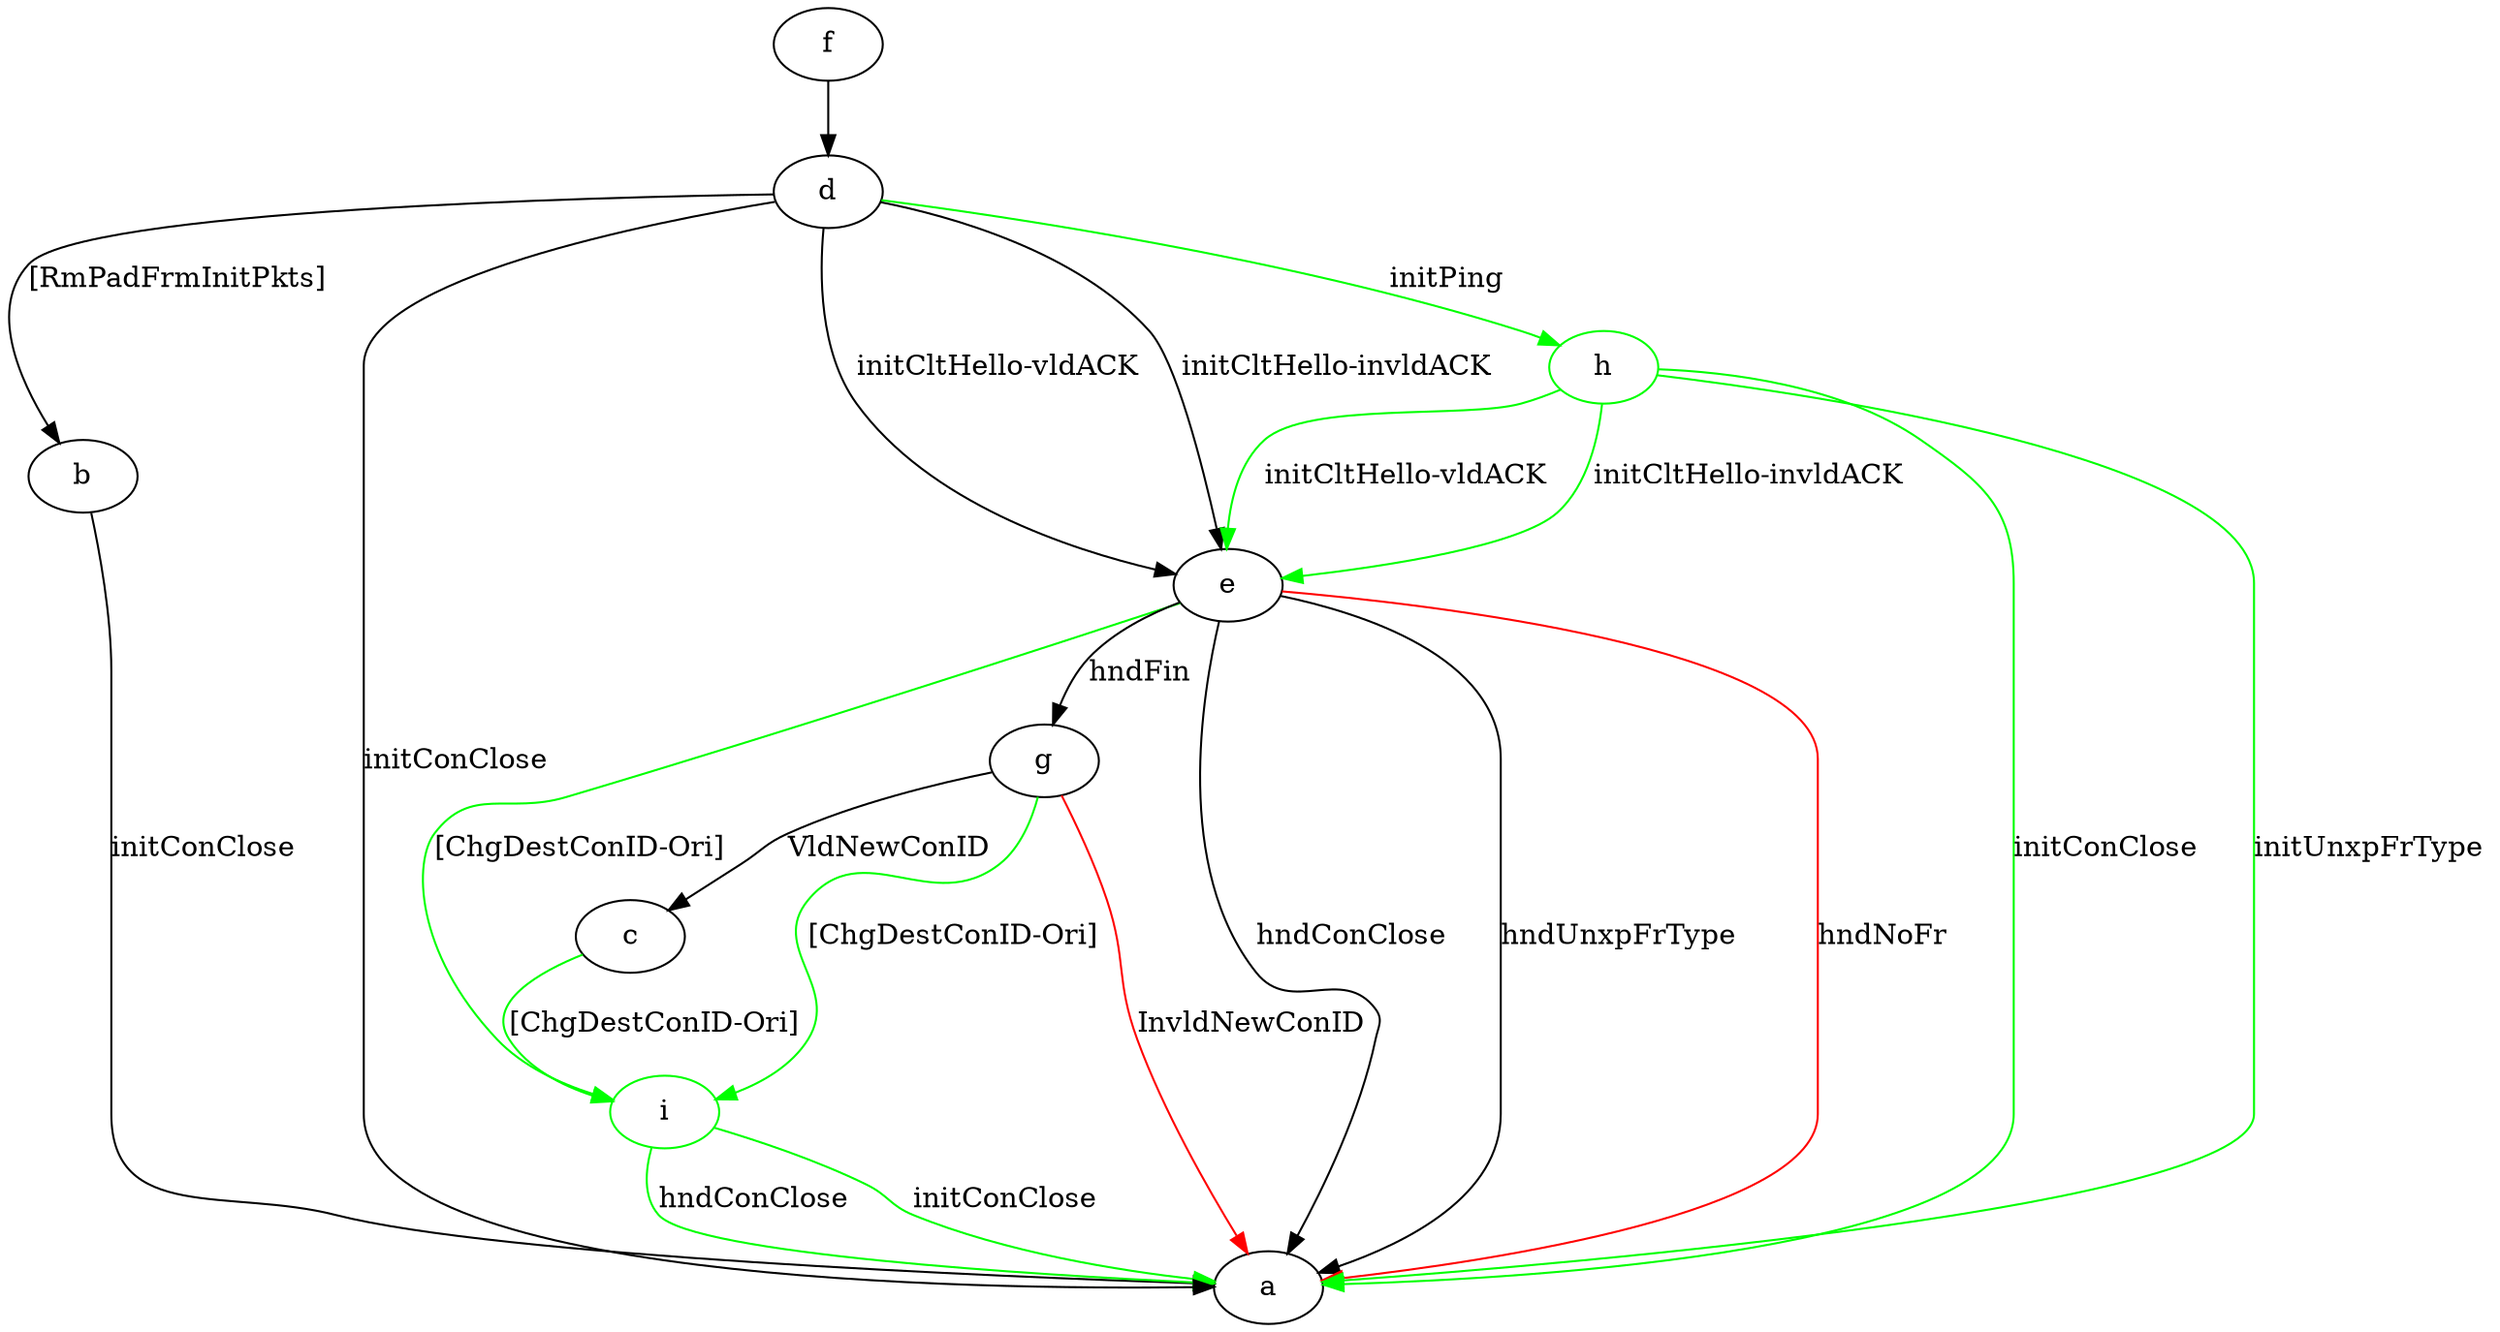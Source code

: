 digraph "" {
	b -> a	[key=0,
		label="initConClose "];
	i	[color=green];
	c -> i	[key=0,
		color=green,
		label="[ChgDestConID-Ori] "];
	d -> a	[key=0,
		label="initConClose "];
	d -> b	[key=0,
		label="[RmPadFrmInitPkts] "];
	d -> e	[key=0,
		label="initCltHello-vldACK "];
	d -> e	[key=1,
		label="initCltHello-invldACK "];
	h	[color=green];
	d -> h	[key=0,
		color=green,
		label="initPing "];
	e -> a	[key=0,
		label="hndConClose "];
	e -> a	[key=1,
		label="hndUnxpFrType "];
	e -> a	[key=2,
		color=red,
		label="hndNoFr "];
	e -> g	[key=0,
		label="hndFin "];
	e -> i	[key=0,
		color=green,
		label="[ChgDestConID-Ori] "];
	f -> d	[key=0];
	g -> a	[key=0,
		color=red,
		label="InvldNewConID "];
	g -> c	[key=0,
		label="VldNewConID "];
	g -> i	[key=0,
		color=green,
		label="[ChgDestConID-Ori] "];
	h -> a	[key=0,
		color=green,
		label="initConClose "];
	h -> a	[key=1,
		color=green,
		label="initUnxpFrType "];
	h -> e	[key=0,
		color=green,
		label="initCltHello-vldACK "];
	h -> e	[key=1,
		color=green,
		label="initCltHello-invldACK "];
	i -> a	[key=0,
		color=green,
		label="initConClose "];
	i -> a	[key=1,
		color=green,
		label="hndConClose "];
}
